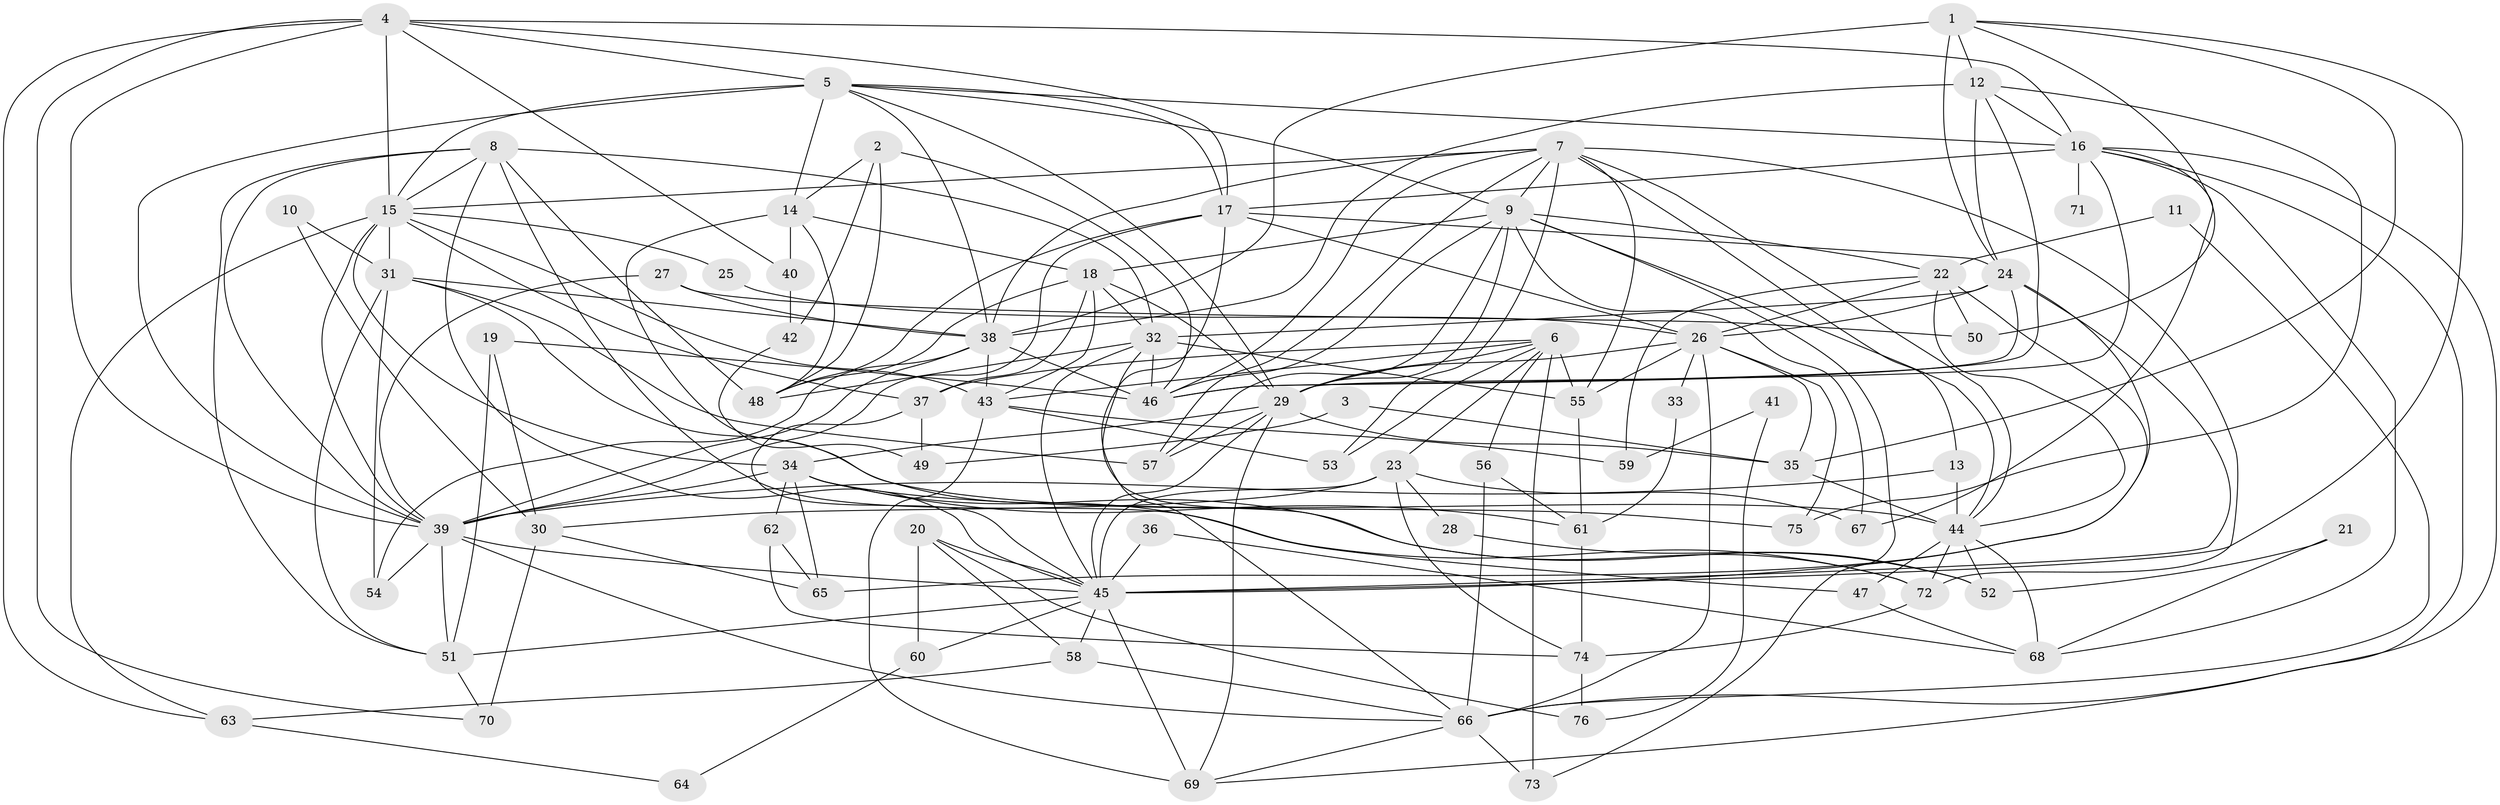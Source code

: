 // original degree distribution, {5: 0.20134228187919462, 4: 0.22818791946308725, 2: 0.15436241610738255, 3: 0.2751677852348993, 7: 0.053691275167785234, 6: 0.06711409395973154, 8: 0.013422818791946308, 9: 0.006711409395973154}
// Generated by graph-tools (version 1.1) at 2025/36/03/09/25 02:36:14]
// undirected, 76 vertices, 203 edges
graph export_dot {
graph [start="1"]
  node [color=gray90,style=filled];
  1;
  2;
  3;
  4;
  5;
  6;
  7;
  8;
  9;
  10;
  11;
  12;
  13;
  14;
  15;
  16;
  17;
  18;
  19;
  20;
  21;
  22;
  23;
  24;
  25;
  26;
  27;
  28;
  29;
  30;
  31;
  32;
  33;
  34;
  35;
  36;
  37;
  38;
  39;
  40;
  41;
  42;
  43;
  44;
  45;
  46;
  47;
  48;
  49;
  50;
  51;
  52;
  53;
  54;
  55;
  56;
  57;
  58;
  59;
  60;
  61;
  62;
  63;
  64;
  65;
  66;
  67;
  68;
  69;
  70;
  71;
  72;
  73;
  74;
  75;
  76;
  1 -- 12 [weight=1.0];
  1 -- 24 [weight=1.0];
  1 -- 35 [weight=1.0];
  1 -- 38 [weight=3.0];
  1 -- 45 [weight=1.0];
  1 -- 50 [weight=1.0];
  2 -- 14 [weight=1.0];
  2 -- 42 [weight=1.0];
  2 -- 46 [weight=1.0];
  2 -- 48 [weight=1.0];
  3 -- 35 [weight=1.0];
  3 -- 49 [weight=1.0];
  4 -- 5 [weight=1.0];
  4 -- 15 [weight=1.0];
  4 -- 16 [weight=1.0];
  4 -- 17 [weight=1.0];
  4 -- 39 [weight=1.0];
  4 -- 40 [weight=1.0];
  4 -- 63 [weight=1.0];
  4 -- 70 [weight=1.0];
  5 -- 9 [weight=1.0];
  5 -- 14 [weight=2.0];
  5 -- 15 [weight=1.0];
  5 -- 16 [weight=1.0];
  5 -- 17 [weight=1.0];
  5 -- 29 [weight=1.0];
  5 -- 38 [weight=1.0];
  5 -- 39 [weight=1.0];
  6 -- 23 [weight=1.0];
  6 -- 29 [weight=1.0];
  6 -- 37 [weight=1.0];
  6 -- 43 [weight=2.0];
  6 -- 53 [weight=1.0];
  6 -- 55 [weight=1.0];
  6 -- 56 [weight=1.0];
  6 -- 73 [weight=1.0];
  7 -- 9 [weight=1.0];
  7 -- 13 [weight=1.0];
  7 -- 15 [weight=1.0];
  7 -- 38 [weight=1.0];
  7 -- 44 [weight=1.0];
  7 -- 46 [weight=1.0];
  7 -- 53 [weight=1.0];
  7 -- 55 [weight=1.0];
  7 -- 57 [weight=1.0];
  7 -- 72 [weight=1.0];
  8 -- 15 [weight=1.0];
  8 -- 32 [weight=1.0];
  8 -- 39 [weight=1.0];
  8 -- 45 [weight=1.0];
  8 -- 48 [weight=2.0];
  8 -- 51 [weight=1.0];
  8 -- 72 [weight=1.0];
  9 -- 18 [weight=1.0];
  9 -- 22 [weight=1.0];
  9 -- 29 [weight=1.0];
  9 -- 44 [weight=1.0];
  9 -- 46 [weight=1.0];
  9 -- 57 [weight=1.0];
  9 -- 67 [weight=1.0];
  9 -- 73 [weight=1.0];
  10 -- 30 [weight=1.0];
  10 -- 31 [weight=1.0];
  11 -- 22 [weight=1.0];
  11 -- 66 [weight=1.0];
  12 -- 16 [weight=1.0];
  12 -- 24 [weight=1.0];
  12 -- 38 [weight=2.0];
  12 -- 46 [weight=1.0];
  12 -- 75 [weight=1.0];
  13 -- 39 [weight=1.0];
  13 -- 44 [weight=1.0];
  14 -- 18 [weight=1.0];
  14 -- 40 [weight=1.0];
  14 -- 47 [weight=1.0];
  14 -- 48 [weight=2.0];
  15 -- 25 [weight=1.0];
  15 -- 31 [weight=1.0];
  15 -- 34 [weight=1.0];
  15 -- 37 [weight=1.0];
  15 -- 39 [weight=1.0];
  15 -- 43 [weight=1.0];
  15 -- 63 [weight=1.0];
  16 -- 17 [weight=1.0];
  16 -- 29 [weight=1.0];
  16 -- 66 [weight=1.0];
  16 -- 67 [weight=1.0];
  16 -- 68 [weight=1.0];
  16 -- 69 [weight=1.0];
  16 -- 71 [weight=2.0];
  17 -- 24 [weight=1.0];
  17 -- 26 [weight=2.0];
  17 -- 39 [weight=1.0];
  17 -- 48 [weight=1.0];
  17 -- 66 [weight=1.0];
  18 -- 29 [weight=1.0];
  18 -- 32 [weight=1.0];
  18 -- 37 [weight=1.0];
  18 -- 43 [weight=2.0];
  18 -- 48 [weight=1.0];
  19 -- 30 [weight=1.0];
  19 -- 46 [weight=1.0];
  19 -- 51 [weight=1.0];
  20 -- 45 [weight=1.0];
  20 -- 58 [weight=1.0];
  20 -- 60 [weight=1.0];
  20 -- 76 [weight=1.0];
  21 -- 52 [weight=1.0];
  21 -- 68 [weight=1.0];
  22 -- 26 [weight=1.0];
  22 -- 44 [weight=1.0];
  22 -- 45 [weight=1.0];
  22 -- 50 [weight=1.0];
  22 -- 59 [weight=1.0];
  23 -- 28 [weight=1.0];
  23 -- 30 [weight=1.0];
  23 -- 45 [weight=2.0];
  23 -- 67 [weight=1.0];
  23 -- 74 [weight=1.0];
  24 -- 26 [weight=1.0];
  24 -- 32 [weight=1.0];
  24 -- 45 [weight=1.0];
  24 -- 46 [weight=1.0];
  24 -- 65 [weight=1.0];
  25 -- 26 [weight=1.0];
  26 -- 29 [weight=1.0];
  26 -- 33 [weight=1.0];
  26 -- 35 [weight=1.0];
  26 -- 55 [weight=1.0];
  26 -- 66 [weight=1.0];
  26 -- 75 [weight=2.0];
  27 -- 38 [weight=1.0];
  27 -- 39 [weight=1.0];
  27 -- 50 [weight=1.0];
  28 -- 52 [weight=1.0];
  29 -- 34 [weight=1.0];
  29 -- 35 [weight=2.0];
  29 -- 45 [weight=1.0];
  29 -- 57 [weight=1.0];
  29 -- 69 [weight=1.0];
  30 -- 65 [weight=1.0];
  30 -- 70 [weight=2.0];
  31 -- 38 [weight=1.0];
  31 -- 44 [weight=1.0];
  31 -- 51 [weight=1.0];
  31 -- 54 [weight=1.0];
  31 -- 57 [weight=1.0];
  32 -- 45 [weight=1.0];
  32 -- 46 [weight=1.0];
  32 -- 48 [weight=1.0];
  32 -- 55 [weight=1.0];
  32 -- 72 [weight=1.0];
  33 -- 61 [weight=1.0];
  34 -- 39 [weight=2.0];
  34 -- 52 [weight=1.0];
  34 -- 61 [weight=1.0];
  34 -- 62 [weight=1.0];
  34 -- 65 [weight=1.0];
  34 -- 75 [weight=1.0];
  35 -- 44 [weight=2.0];
  36 -- 45 [weight=1.0];
  36 -- 68 [weight=1.0];
  37 -- 45 [weight=1.0];
  37 -- 49 [weight=1.0];
  38 -- 39 [weight=1.0];
  38 -- 43 [weight=1.0];
  38 -- 46 [weight=1.0];
  38 -- 54 [weight=1.0];
  39 -- 45 [weight=1.0];
  39 -- 51 [weight=1.0];
  39 -- 54 [weight=1.0];
  39 -- 66 [weight=1.0];
  40 -- 42 [weight=1.0];
  41 -- 59 [weight=1.0];
  41 -- 76 [weight=1.0];
  42 -- 49 [weight=1.0];
  43 -- 53 [weight=1.0];
  43 -- 59 [weight=1.0];
  43 -- 69 [weight=2.0];
  44 -- 47 [weight=1.0];
  44 -- 52 [weight=1.0];
  44 -- 68 [weight=1.0];
  44 -- 72 [weight=1.0];
  45 -- 51 [weight=1.0];
  45 -- 58 [weight=1.0];
  45 -- 60 [weight=1.0];
  45 -- 69 [weight=1.0];
  47 -- 68 [weight=1.0];
  51 -- 70 [weight=1.0];
  55 -- 61 [weight=1.0];
  56 -- 61 [weight=1.0];
  56 -- 66 [weight=1.0];
  58 -- 63 [weight=1.0];
  58 -- 66 [weight=1.0];
  60 -- 64 [weight=1.0];
  61 -- 74 [weight=1.0];
  62 -- 65 [weight=1.0];
  62 -- 74 [weight=1.0];
  63 -- 64 [weight=1.0];
  66 -- 69 [weight=1.0];
  66 -- 73 [weight=1.0];
  72 -- 74 [weight=1.0];
  74 -- 76 [weight=1.0];
}
